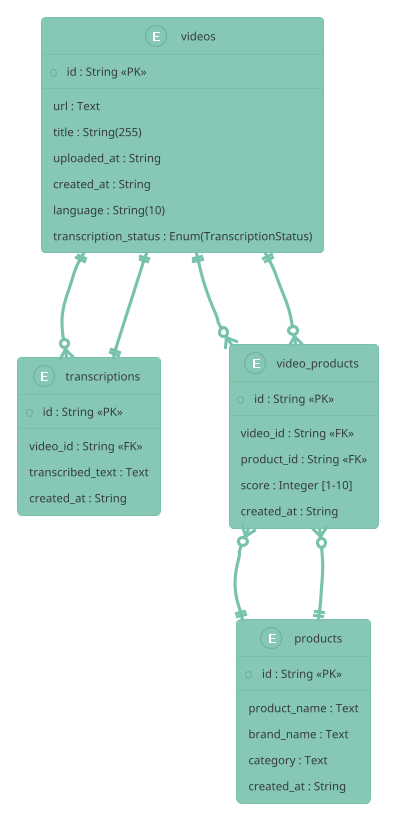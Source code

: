 @startuml
!theme minty

!define UUID String
!define TIMESTAMP String

entity "videos" as videos {
    * id : UUID <<PK>>
    --
    url : Text
    title : String(255)
    uploaded_at : TIMESTAMP
    created_at : TIMESTAMP
    language : String(10)
    transcription_status : Enum(TranscriptionStatus)
}

entity "transcriptions" as transcriptions {
    * id : UUID <<PK>>
    --
    video_id : UUID <<FK>>
    transcribed_text : Text
    created_at : TIMESTAMP
}

entity "products" as products {
    * id : UUID <<PK>>
    --
    product_name : Text
    brand_name : Text
    category : Text
    created_at : TIMESTAMP
}

entity "video_products" as video_products {
    * id : UUID <<PK>>
    --
    video_id : UUID <<FK>>
    product_id : UUID <<FK>>
    score : Integer [1-10]
    created_at : TIMESTAMP
}

' Relationships
videos ||--o{ transcriptions : has
videos ||--o{ video_products : includes
products ||--o{ video_products : contains
transcriptions ||--|| videos : "for"
video_products }o--|| products : "references"
video_products }o--|| videos : "references"

@enduml

